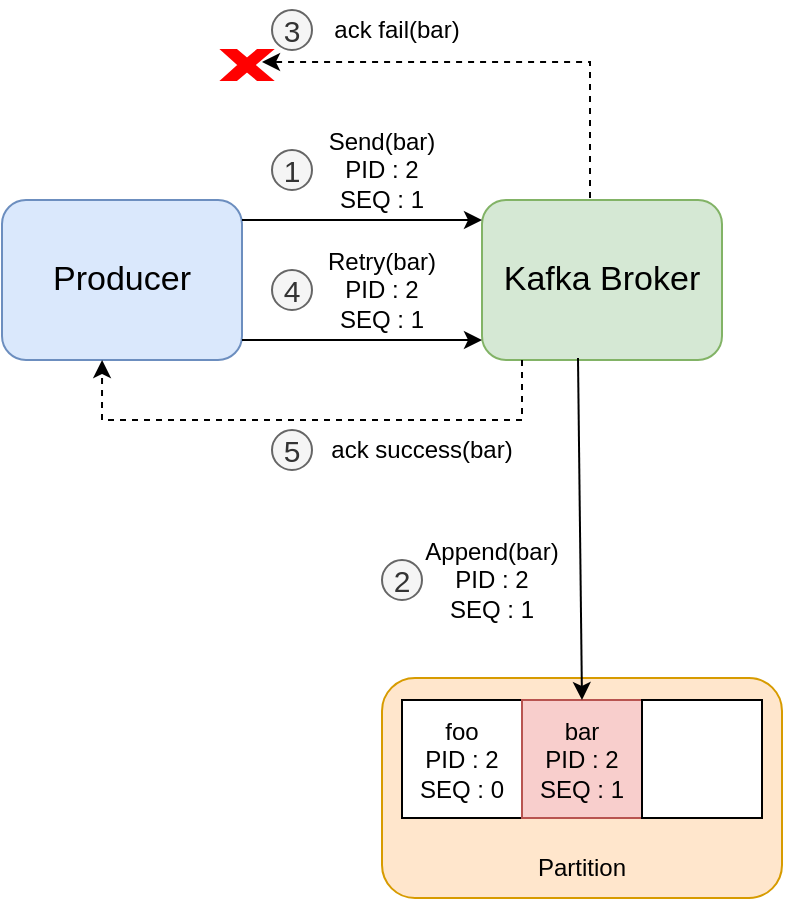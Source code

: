 <mxfile version="22.1.20" type="github">
  <diagram name="페이지-1" id="c-1A3aX_q-X58KD7lkT5">
    <mxGraphModel dx="338" dy="643" grid="1" gridSize="10" guides="1" tooltips="1" connect="1" arrows="1" fold="1" page="1" pageScale="1" pageWidth="1169" pageHeight="827" math="0" shadow="0">
      <root>
        <mxCell id="0" />
        <mxCell id="1" parent="0" />
        <mxCell id="Dp4_jAzWeO5LzgAZ3dpD-2" value="&lt;font style=&quot;font-size: 17px;&quot;&gt;Producer&lt;/font&gt;" style="rounded=1;whiteSpace=wrap;html=1;fillColor=#dae8fc;strokeColor=#6c8ebf;" parent="1" vertex="1">
          <mxGeometry x="120" y="120" width="120" height="80" as="geometry" />
        </mxCell>
        <mxCell id="Dp4_jAzWeO5LzgAZ3dpD-3" value="&lt;span style=&quot;font-size: 17px;&quot;&gt;Kafka Broker&lt;/span&gt;" style="rounded=1;whiteSpace=wrap;html=1;fillColor=#d5e8d4;strokeColor=#82b366;" parent="1" vertex="1">
          <mxGeometry x="360" y="120" width="120" height="80" as="geometry" />
        </mxCell>
        <mxCell id="Dp4_jAzWeO5LzgAZ3dpD-9" value="" style="group" parent="1" vertex="1" connectable="0">
          <mxGeometry x="310" y="359" width="200" height="110" as="geometry" />
        </mxCell>
        <mxCell id="Dp4_jAzWeO5LzgAZ3dpD-4" value="" style="rounded=1;whiteSpace=wrap;html=1;fillColor=#ffe6cc;strokeColor=#d79b00;" parent="Dp4_jAzWeO5LzgAZ3dpD-9" vertex="1">
          <mxGeometry width="200" height="110" as="geometry" />
        </mxCell>
        <mxCell id="Dp4_jAzWeO5LzgAZ3dpD-5" value="foo&lt;br&gt;PID : 2&lt;br&gt;SEQ : 0" style="rounded=0;whiteSpace=wrap;html=1;" parent="Dp4_jAzWeO5LzgAZ3dpD-9" vertex="1">
          <mxGeometry x="10" y="11" width="60" height="59" as="geometry" />
        </mxCell>
        <mxCell id="Dp4_jAzWeO5LzgAZ3dpD-6" value="Partition" style="text;html=1;strokeColor=none;fillColor=none;align=center;verticalAlign=middle;whiteSpace=wrap;rounded=0;" parent="Dp4_jAzWeO5LzgAZ3dpD-9" vertex="1">
          <mxGeometry x="70" y="80" width="60" height="30" as="geometry" />
        </mxCell>
        <mxCell id="Dp4_jAzWeO5LzgAZ3dpD-7" value="bar&lt;br&gt;PID : 2&lt;br&gt;SEQ : 1" style="rounded=0;whiteSpace=wrap;html=1;fillColor=#f8cecc;strokeColor=#b85450;" parent="Dp4_jAzWeO5LzgAZ3dpD-9" vertex="1">
          <mxGeometry x="70" y="11" width="60" height="59" as="geometry" />
        </mxCell>
        <mxCell id="Dp4_jAzWeO5LzgAZ3dpD-8" value="" style="rounded=0;whiteSpace=wrap;html=1;" parent="Dp4_jAzWeO5LzgAZ3dpD-9" vertex="1">
          <mxGeometry x="130" y="11" width="60" height="59" as="geometry" />
        </mxCell>
        <mxCell id="Dp4_jAzWeO5LzgAZ3dpD-10" value="" style="endArrow=classic;html=1;rounded=0;exitX=1;exitY=0.25;exitDx=0;exitDy=0;entryX=0;entryY=0.25;entryDx=0;entryDy=0;" parent="1" edge="1">
          <mxGeometry width="50" height="50" relative="1" as="geometry">
            <mxPoint x="240" y="130" as="sourcePoint" />
            <mxPoint x="360" y="130" as="targetPoint" />
          </mxGeometry>
        </mxCell>
        <mxCell id="Dp4_jAzWeO5LzgAZ3dpD-11" value="" style="endArrow=classic;html=1;rounded=0;exitX=1;exitY=0.25;exitDx=0;exitDy=0;entryX=0;entryY=0.25;entryDx=0;entryDy=0;" parent="1" edge="1">
          <mxGeometry width="50" height="50" relative="1" as="geometry">
            <mxPoint x="240" y="190" as="sourcePoint" />
            <mxPoint x="360" y="190" as="targetPoint" />
          </mxGeometry>
        </mxCell>
        <mxCell id="Dp4_jAzWeO5LzgAZ3dpD-12" value="Send(bar)&lt;br&gt;PID : 2&lt;br&gt;SEQ : 1" style="text;html=1;strokeColor=none;fillColor=none;align=center;verticalAlign=middle;whiteSpace=wrap;rounded=0;" parent="1" vertex="1">
          <mxGeometry x="280" y="90" width="60" height="30" as="geometry" />
        </mxCell>
        <mxCell id="Dp4_jAzWeO5LzgAZ3dpD-13" value="&lt;font style=&quot;font-size: 15px;&quot;&gt;1&lt;/font&gt;" style="ellipse;whiteSpace=wrap;html=1;aspect=fixed;fillColor=#f5f5f5;fontColor=#333333;strokeColor=#666666;" parent="1" vertex="1">
          <mxGeometry x="255" y="95" width="20" height="20" as="geometry" />
        </mxCell>
        <mxCell id="Dp4_jAzWeO5LzgAZ3dpD-14" value="Retry(bar)&lt;br&gt;PID : 2&lt;br&gt;SEQ : 1" style="text;html=1;strokeColor=none;fillColor=none;align=center;verticalAlign=middle;whiteSpace=wrap;rounded=0;" parent="1" vertex="1">
          <mxGeometry x="280" y="150" width="60" height="30" as="geometry" />
        </mxCell>
        <mxCell id="Dp4_jAzWeO5LzgAZ3dpD-15" value="&lt;font style=&quot;font-size: 15px;&quot;&gt;4&lt;/font&gt;" style="ellipse;whiteSpace=wrap;html=1;aspect=fixed;fillColor=#f5f5f5;fontColor=#333333;strokeColor=#666666;" parent="1" vertex="1">
          <mxGeometry x="255" y="155" width="20" height="20" as="geometry" />
        </mxCell>
        <mxCell id="Dp4_jAzWeO5LzgAZ3dpD-16" value="" style="endArrow=classic;html=1;rounded=0;exitX=0.4;exitY=0.988;exitDx=0;exitDy=0;exitPerimeter=0;entryX=0.5;entryY=0;entryDx=0;entryDy=0;" parent="1" source="Dp4_jAzWeO5LzgAZ3dpD-3" target="Dp4_jAzWeO5LzgAZ3dpD-7" edge="1">
          <mxGeometry width="50" height="50" relative="1" as="geometry">
            <mxPoint x="250" y="530" as="sourcePoint" />
            <mxPoint x="300" y="480" as="targetPoint" />
          </mxGeometry>
        </mxCell>
        <mxCell id="Dp4_jAzWeO5LzgAZ3dpD-18" value="Append(bar)&lt;br&gt;PID : 2&lt;br&gt;SEQ : 1" style="text;html=1;strokeColor=none;fillColor=none;align=center;verticalAlign=middle;whiteSpace=wrap;rounded=0;" parent="1" vertex="1">
          <mxGeometry x="335" y="295" width="60" height="30" as="geometry" />
        </mxCell>
        <mxCell id="Dp4_jAzWeO5LzgAZ3dpD-19" value="&lt;font style=&quot;font-size: 15px;&quot;&gt;2&lt;/font&gt;" style="ellipse;whiteSpace=wrap;html=1;aspect=fixed;fillColor=#f5f5f5;fontColor=#333333;strokeColor=#666666;" parent="1" vertex="1">
          <mxGeometry x="310" y="300" width="20" height="20" as="geometry" />
        </mxCell>
        <mxCell id="Dp4_jAzWeO5LzgAZ3dpD-22" value="" style="endArrow=classic;html=1;rounded=0;entryX=0.417;entryY=1;entryDx=0;entryDy=0;entryPerimeter=0;edgeStyle=orthogonalEdgeStyle;dashed=1;" parent="1" target="Dp4_jAzWeO5LzgAZ3dpD-2" edge="1">
          <mxGeometry width="50" height="50" relative="1" as="geometry">
            <mxPoint x="380" y="200" as="sourcePoint" />
            <mxPoint x="300" y="480" as="targetPoint" />
            <Array as="points">
              <mxPoint x="380" y="230" />
              <mxPoint x="170" y="230" />
            </Array>
          </mxGeometry>
        </mxCell>
        <mxCell id="Dp4_jAzWeO5LzgAZ3dpD-23" value="ack success(bar)" style="text;html=1;strokeColor=none;fillColor=none;align=center;verticalAlign=middle;whiteSpace=wrap;rounded=0;" parent="1" vertex="1">
          <mxGeometry x="280" y="230" width="100" height="30" as="geometry" />
        </mxCell>
        <mxCell id="Dp4_jAzWeO5LzgAZ3dpD-24" value="&lt;font style=&quot;font-size: 15px;&quot;&gt;5&lt;/font&gt;" style="ellipse;whiteSpace=wrap;html=1;aspect=fixed;fillColor=#f5f5f5;fontColor=#333333;strokeColor=#666666;" parent="1" vertex="1">
          <mxGeometry x="255" y="235" width="20" height="20" as="geometry" />
        </mxCell>
        <mxCell id="Dp4_jAzWeO5LzgAZ3dpD-25" value="ack fail(bar)" style="text;html=1;strokeColor=none;fillColor=none;align=center;verticalAlign=middle;whiteSpace=wrap;rounded=0;" parent="1" vertex="1">
          <mxGeometry x="280" y="20" width="75" height="30" as="geometry" />
        </mxCell>
        <mxCell id="Dp4_jAzWeO5LzgAZ3dpD-26" value="&lt;font style=&quot;font-size: 15px;&quot;&gt;3&lt;/font&gt;" style="ellipse;whiteSpace=wrap;html=1;aspect=fixed;fillColor=#f5f5f5;fontColor=#333333;strokeColor=#666666;" parent="1" vertex="1">
          <mxGeometry x="255" y="25" width="20" height="20" as="geometry" />
        </mxCell>
        <mxCell id="TrpPptZFsJJx3Wmb2LOC-2" value="" style="endArrow=classic;html=1;rounded=0;exitX=0.45;exitY=-0.012;exitDx=0;exitDy=0;exitPerimeter=0;edgeStyle=orthogonalEdgeStyle;dashed=1;" edge="1" parent="1" source="Dp4_jAzWeO5LzgAZ3dpD-3">
          <mxGeometry width="50" height="50" relative="1" as="geometry">
            <mxPoint x="460" y="70" as="sourcePoint" />
            <mxPoint x="250" y="51" as="targetPoint" />
            <Array as="points">
              <mxPoint x="414" y="51" />
              <mxPoint x="280" y="51" />
            </Array>
          </mxGeometry>
        </mxCell>
        <mxCell id="TrpPptZFsJJx3Wmb2LOC-3" value="" style="verticalLabelPosition=bottom;verticalAlign=top;html=1;shape=mxgraph.basic.x;fillColor=#FF0000;strokeColor=#FF0000;" vertex="1" parent="1">
          <mxGeometry x="230" y="45" width="25" height="15" as="geometry" />
        </mxCell>
      </root>
    </mxGraphModel>
  </diagram>
</mxfile>
